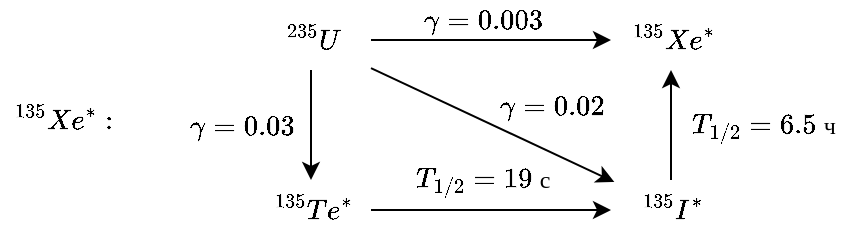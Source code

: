 <mxfile version="11.3.0" type="device" pages="1"><diagram id="fWbx9yMw66h39d7pmU7T" name="Page-1"><mxGraphModel dx="2347" dy="1397" grid="1" gridSize="10" guides="1" tooltips="1" connect="1" arrows="1" fold="1" page="1" pageScale="1" pageWidth="850" pageHeight="1100" math="1" shadow="0"><root><mxCell id="0"/><mxCell id="1" parent="0"/><mxCell id="jZ_Q4knPjm_DHi3VArti-3" style="edgeStyle=orthogonalEdgeStyle;rounded=0;orthogonalLoop=1;jettySize=auto;html=1;" edge="1" parent="1" source="jZ_Q4knPjm_DHi3VArti-2"><mxGeometry relative="1" as="geometry"><mxPoint x="347.5" y="790" as="targetPoint"/></mxGeometry></mxCell><mxCell id="jZ_Q4knPjm_DHi3VArti-7" style="edgeStyle=orthogonalEdgeStyle;rounded=0;orthogonalLoop=1;jettySize=auto;html=1;" edge="1" parent="1" source="jZ_Q4knPjm_DHi3VArti-2" target="jZ_Q4knPjm_DHi3VArti-6"><mxGeometry relative="1" as="geometry"><mxPoint x="207.5" y="840" as="targetPoint"/></mxGeometry></mxCell><mxCell id="jZ_Q4knPjm_DHi3VArti-2" value="$$^{235}&lt;br&gt;U$$" style="text;html=1;resizable=0;autosize=1;align=center;verticalAlign=middle;points=[];fillColor=none;strokeColor=none;rounded=0;" vertex="1" parent="1"><mxGeometry x="167.5" y="775" width="60" height="30" as="geometry"/></mxCell><mxCell id="jZ_Q4knPjm_DHi3VArti-4" value="$$\gamma=0.003$$" style="text;html=1;resizable=0;autosize=1;align=center;verticalAlign=middle;points=[];fillColor=none;strokeColor=none;rounded=0;" vertex="1" parent="1"><mxGeometry x="222.5" y="770" width="120" height="20" as="geometry"/></mxCell><mxCell id="jZ_Q4knPjm_DHi3VArti-5" value="$$^{135}&lt;br&gt;Xe^*$$" style="text;html=1;resizable=0;autosize=1;align=center;verticalAlign=middle;points=[];fillColor=none;strokeColor=none;rounded=0;" vertex="1" parent="1"><mxGeometry x="347.5" y="775" width="60" height="30" as="geometry"/></mxCell><mxCell id="jZ_Q4knPjm_DHi3VArti-9" style="edgeStyle=orthogonalEdgeStyle;rounded=0;orthogonalLoop=1;jettySize=auto;html=1;" edge="1" parent="1" source="jZ_Q4knPjm_DHi3VArti-6" target="jZ_Q4knPjm_DHi3VArti-8"><mxGeometry relative="1" as="geometry"/></mxCell><mxCell id="jZ_Q4knPjm_DHi3VArti-6" value="$$^{135}&lt;br&gt;Te^*$$" style="text;html=1;resizable=0;autosize=1;align=center;verticalAlign=middle;points=[];fillColor=none;strokeColor=none;rounded=0;" vertex="1" parent="1"><mxGeometry x="167.5" y="860" width="60" height="30" as="geometry"/></mxCell><mxCell id="jZ_Q4knPjm_DHi3VArti-14" style="edgeStyle=orthogonalEdgeStyle;rounded=0;orthogonalLoop=1;jettySize=auto;html=1;" edge="1" parent="1" source="jZ_Q4knPjm_DHi3VArti-8" target="jZ_Q4knPjm_DHi3VArti-5"><mxGeometry relative="1" as="geometry"/></mxCell><mxCell id="jZ_Q4knPjm_DHi3VArti-8" value="$$^{135}&lt;br&gt;I^*$$" style="text;html=1;resizable=0;autosize=1;align=center;verticalAlign=middle;points=[];fillColor=none;strokeColor=none;rounded=0;" vertex="1" parent="1"><mxGeometry x="347.5" y="860" width="60" height="30" as="geometry"/></mxCell><mxCell id="jZ_Q4knPjm_DHi3VArti-11" value="$$T_{1/2}=19&lt;br&gt;\text{ с}$$" style="text;html=1;resizable=0;autosize=1;align=center;verticalAlign=middle;points=[];fillColor=none;strokeColor=none;rounded=0;" vertex="1" parent="1"><mxGeometry x="237.5" y="845" width="90" height="30" as="geometry"/></mxCell><mxCell id="jZ_Q4knPjm_DHi3VArti-13" value="$$\gamma&lt;br&gt;=0.03$$" style="text;html=1;resizable=0;autosize=1;align=center;verticalAlign=middle;points=[];fillColor=none;strokeColor=none;rounded=0;" vertex="1" parent="1"><mxGeometry x="127.5" y="817.5" width="70" height="30" as="geometry"/></mxCell><mxCell id="jZ_Q4knPjm_DHi3VArti-15" value="$$T_{1/2}=6.5&lt;br&gt;\text{ ч}$$" style="text;html=1;resizable=0;autosize=1;align=center;verticalAlign=middle;points=[];fillColor=none;strokeColor=none;rounded=0;" vertex="1" parent="1"><mxGeometry x="377.5" y="817.5" width="90" height="30" as="geometry"/></mxCell><mxCell id="jZ_Q4knPjm_DHi3VArti-16" value="" style="endArrow=classic;html=1;entryX=0.028;entryY=0.033;entryDx=0;entryDy=0;entryPerimeter=0;" edge="1" parent="1" source="jZ_Q4knPjm_DHi3VArti-2" target="jZ_Q4knPjm_DHi3VArti-8"><mxGeometry width="50" height="50" relative="1" as="geometry"><mxPoint x="247.5" y="847.5" as="sourcePoint"/><mxPoint x="297.5" y="797.5" as="targetPoint"/></mxGeometry></mxCell><mxCell id="jZ_Q4knPjm_DHi3VArti-17" value="$$\gamma=0.02$$" style="text;html=1;resizable=0;autosize=1;align=center;verticalAlign=middle;points=[];fillColor=none;strokeColor=none;rounded=0;" vertex="1" parent="1"><mxGeometry x="257.5" y="812.5" width="120" height="20" as="geometry"/></mxCell><mxCell id="jZ_Q4knPjm_DHi3VArti-18" value="$$^{135}&lt;br&gt;Xe^*:$$" style="text;html=1;resizable=0;autosize=1;align=center;verticalAlign=middle;points=[];fillColor=none;strokeColor=none;rounded=0;" vertex="1" parent="1"><mxGeometry x="42.5" y="815" width="60" height="30" as="geometry"/></mxCell></root></mxGraphModel></diagram></mxfile>